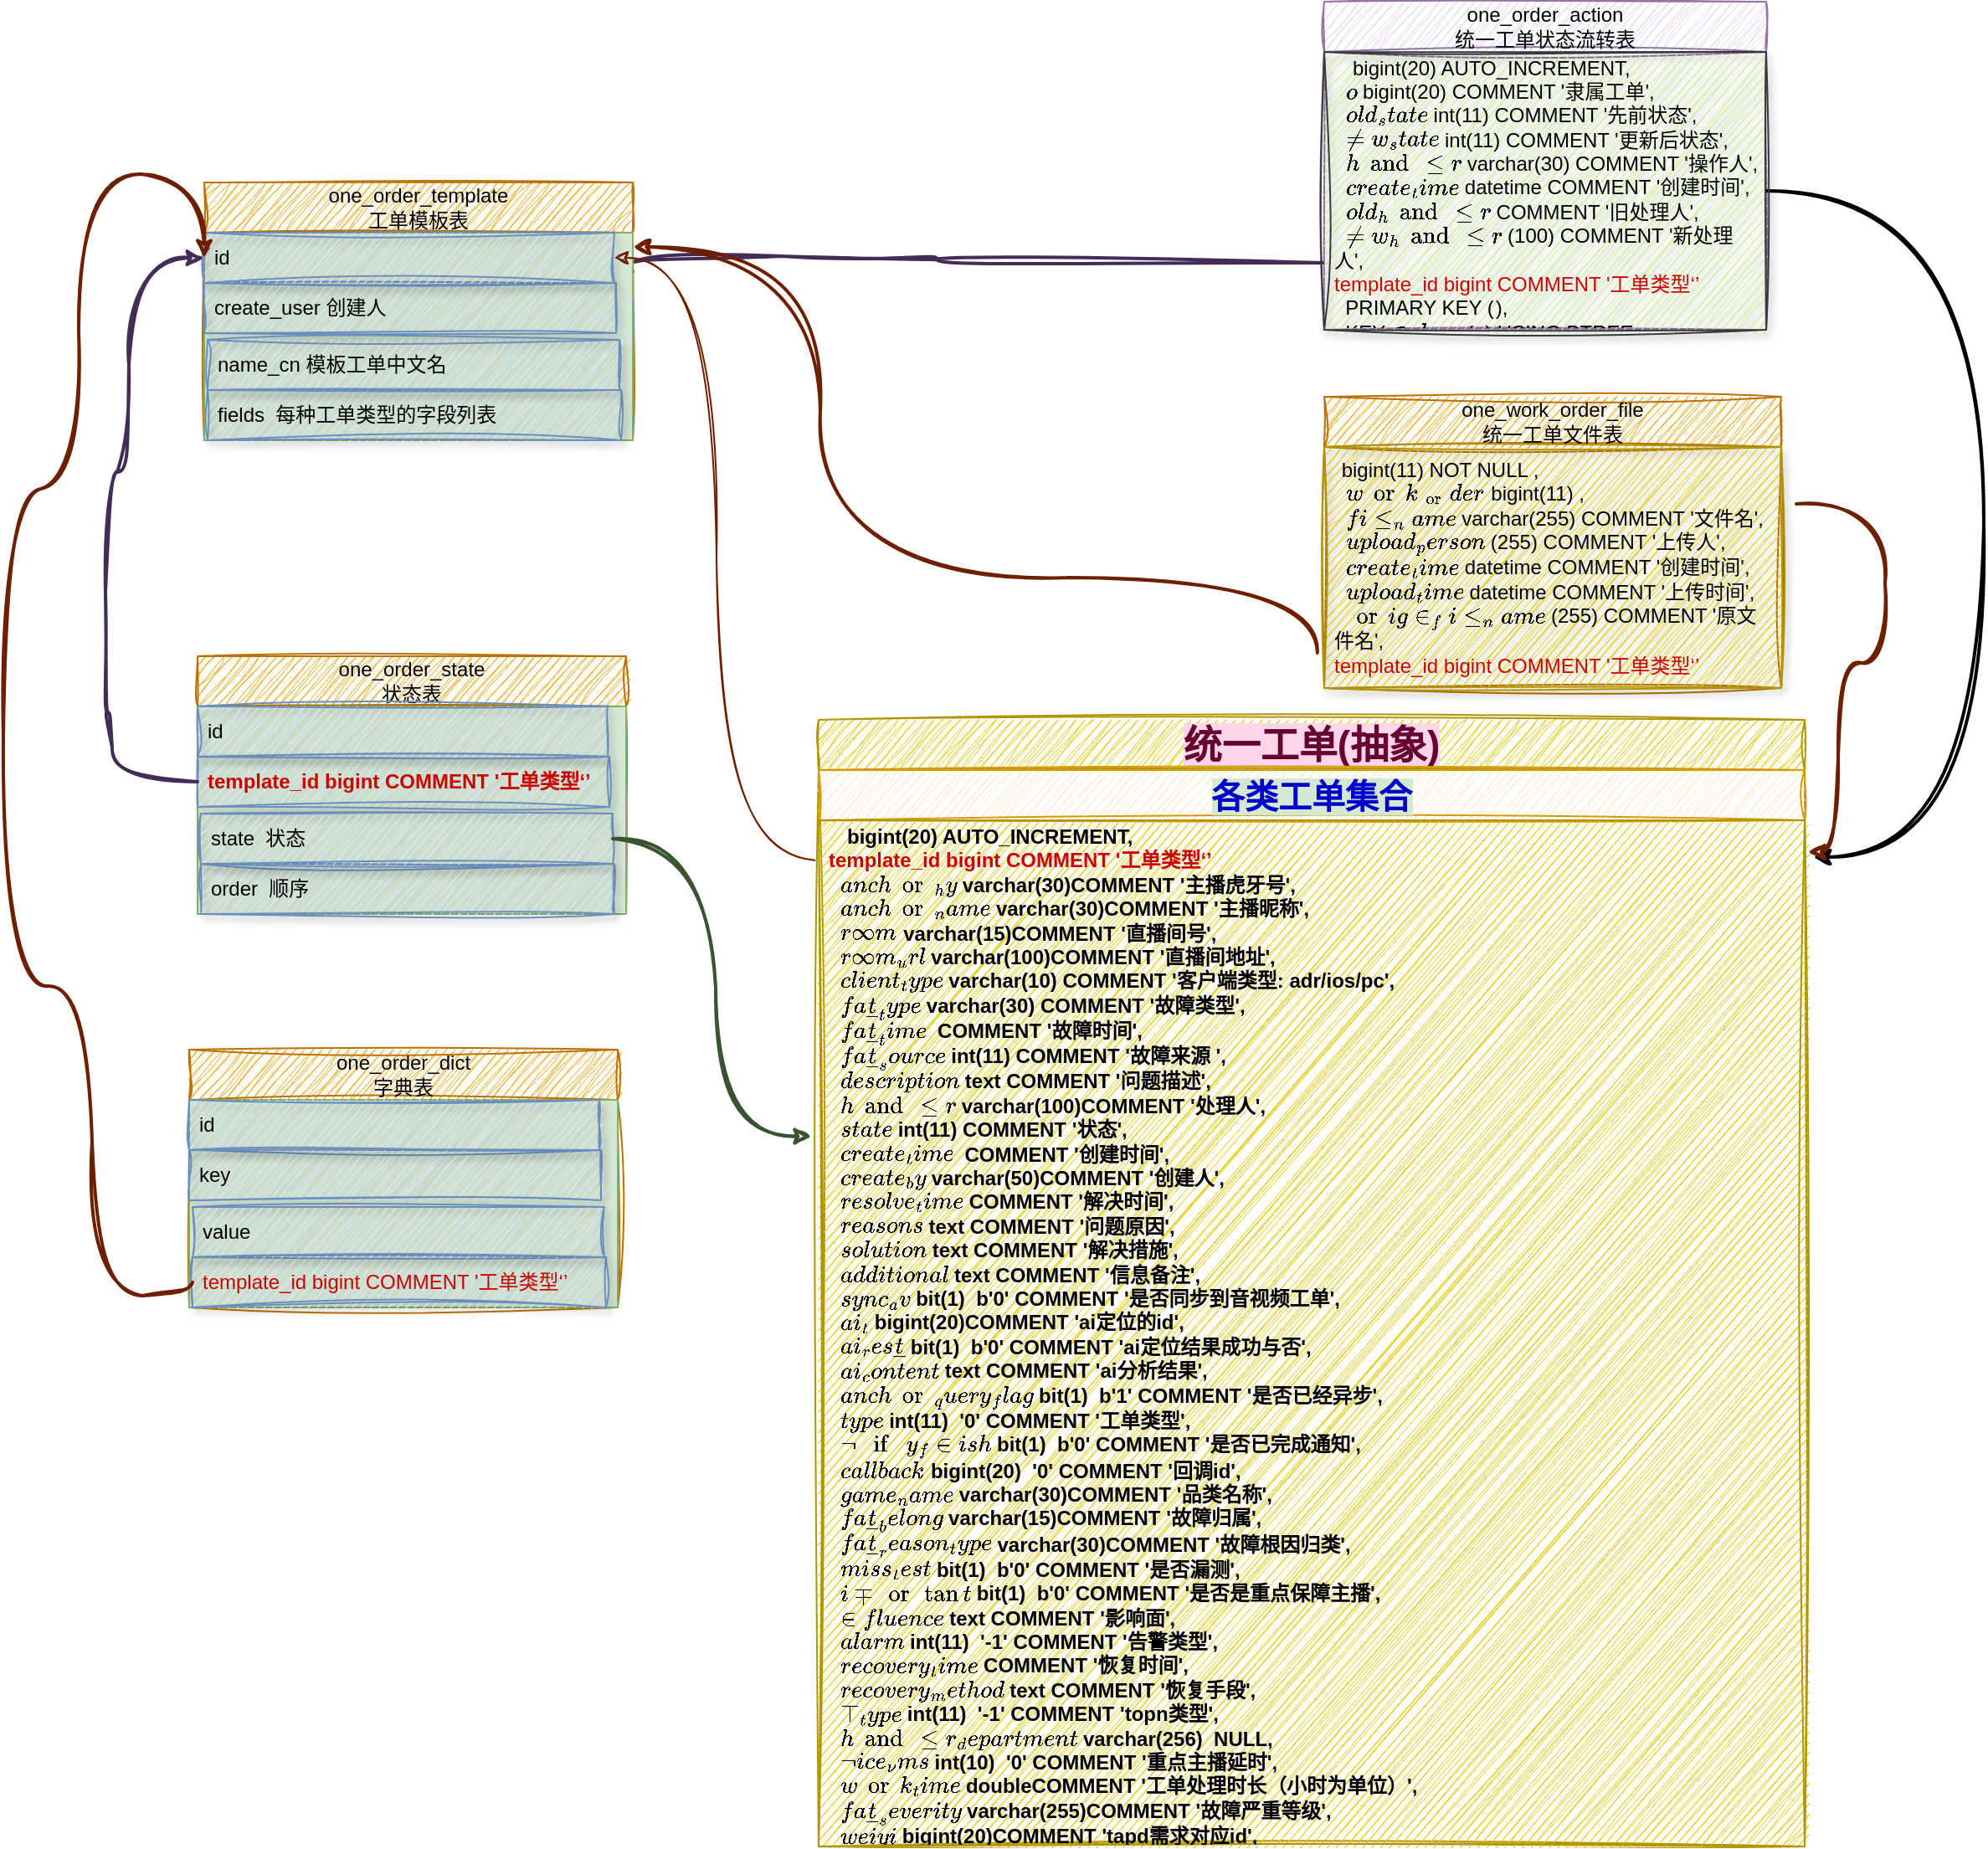 <mxfile version="21.3.6" type="github">
  <diagram name="第 1 页" id="loO8J_f7rhpcHcMpDg0o">
    <mxGraphModel dx="2261" dy="1999" grid="0" gridSize="10" guides="1" tooltips="1" connect="1" arrows="1" fold="1" page="1" pageScale="1" pageWidth="827" pageHeight="1169" math="0" shadow="0">
      <root>
        <mxCell id="0" />
        <mxCell id="1" parent="0" />
        <mxCell id="DDXEKQqKeJ_g27bmDHw1-1" value="&lt;font color=&quot;#660033&quot; style=&quot;font-size: 23px; background-color: rgb(255, 214, 233);&quot;&gt;统一工单(抽象)&lt;/font&gt;" style="swimlane;fontStyle=1;childLayout=stackLayout;horizontal=1;startSize=30;horizontalStack=0;resizeParent=1;resizeParentMax=0;resizeLast=0;collapsible=1;marginBottom=0;whiteSpace=wrap;html=1;fillColor=#e3c800;strokeColor=#B09500;sketch=1;curveFitting=1;jiggle=2;fontColor=#000000;" parent="1" vertex="1">
          <mxGeometry x="249" y="277" width="589" height="673" as="geometry" />
        </mxCell>
        <mxCell id="DDXEKQqKeJ_g27bmDHw1-2" value="&lt;font color=&quot;#0000cc&quot; size=&quot;1&quot;&gt;&lt;b style=&quot;font-size: 20px; background-color: rgb(213, 232, 212);&quot;&gt;各类工单集合&lt;/b&gt;&lt;/font&gt;" style="text;strokeColor=#d79b00;fillColor=#ffe6cc;align=center;verticalAlign=middle;spacingLeft=4;spacingRight=4;overflow=hidden;points=[[0,0.5],[1,0.5]];portConstraint=eastwest;rotatable=0;whiteSpace=wrap;html=1;sketch=1;curveFitting=1;jiggle=2;" parent="DDXEKQqKeJ_g27bmDHw1-1" vertex="1">
          <mxGeometry y="30" width="589" height="30" as="geometry" />
        </mxCell>
        <mxCell id="DDXEKQqKeJ_g27bmDHw1-4" value="&lt;div&gt;&amp;nbsp; `id` bigint(20) AUTO_INCREMENT,&lt;/div&gt;&lt;font style=&quot;border-color: var(--border-color);&quot; color=&quot;#cc0000&quot;&gt;template_id bigint COMMENT &#39;工单类型‘’&amp;nbsp;&lt;/font&gt;&lt;div&gt;&lt;span style=&quot;background-color: initial;&quot;&gt;&amp;nbsp; `anchor_hyid` varchar(30)COMMENT &#39;主播虎牙号&#39;,&lt;/span&gt;&lt;br&gt;&lt;/div&gt;&lt;div&gt;&amp;nbsp; `anchor_name` varchar(30)COMMENT &#39;主播昵称&#39;,&lt;/div&gt;&lt;div&gt;&amp;nbsp; `room_id` varchar(15)COMMENT &#39;直播间号&#39;,&lt;/div&gt;&lt;div&gt;&amp;nbsp; `room_url` varchar(100)COMMENT &#39;直播间地址&#39;,&lt;/div&gt;&lt;div&gt;&amp;nbsp; `client_type` varchar(10) COMMENT &#39;客户端类型: adr/ios/pc&#39;,&lt;/div&gt;&lt;div&gt;&amp;nbsp; `fault_type` varchar(30) COMMENT &#39;故障类型&#39;,&lt;/div&gt;&lt;div&gt;&amp;nbsp; `fault_time`&amp;nbsp; COMMENT &#39;故障时间&#39;,&lt;/div&gt;&lt;div&gt;&amp;nbsp; `fault_source` int(11) COMMENT &#39;故障来源 &#39;,&lt;/div&gt;&lt;div&gt;&amp;nbsp; `description` text COMMENT &#39;问题描述&#39;,&lt;/div&gt;&lt;div&gt;&amp;nbsp; `handler` varchar(100)COMMENT &#39;处理人&#39;,&lt;/div&gt;&lt;div&gt;&amp;nbsp; `state` int(11) COMMENT &#39;状态&#39;,&lt;/div&gt;&lt;div&gt;&amp;nbsp; `create_time`&amp;nbsp; COMMENT &#39;创建时间&#39;,&lt;/div&gt;&lt;div&gt;&amp;nbsp; `create_by` varchar(50)COMMENT &#39;创建人&#39;,&lt;/div&gt;&lt;div&gt;&amp;nbsp; `resolve_time` COMMENT &#39;解决时间&#39;,&lt;/div&gt;&lt;div&gt;&amp;nbsp; `reasons` text COMMENT &#39;问题原因&#39;,&lt;/div&gt;&lt;div&gt;&amp;nbsp; `solution` text COMMENT &#39;解决措施&#39;,&lt;/div&gt;&lt;div&gt;&amp;nbsp; `additional` text COMMENT &#39;信息备注&#39;,&lt;/div&gt;&lt;div&gt;&amp;nbsp; `sync_av` bit(1)&amp;nbsp; b&#39;0&#39; COMMENT &#39;是否同步到音视频工单&#39;,&lt;/div&gt;&lt;div&gt;&amp;nbsp; `ai_tid` bigint(20)COMMENT &#39;ai定位的id&#39;,&lt;/div&gt;&lt;div&gt;&amp;nbsp; `ai_result` bit(1)&amp;nbsp; b&#39;0&#39; COMMENT &#39;ai定位结果成功与否&#39;,&lt;/div&gt;&lt;div&gt;&amp;nbsp; `ai_content` text COMMENT &#39;ai分析结果&#39;,&lt;/div&gt;&lt;div&gt;&amp;nbsp; `anchor_query_flag` bit(1)&amp;nbsp; b&#39;1&#39; COMMENT &#39;是否已经异步&#39;,&lt;/div&gt;&lt;div&gt;&amp;nbsp; `type` int(11)&amp;nbsp; &#39;0&#39; COMMENT &#39;工单类型&#39;,&lt;/div&gt;&lt;div&gt;&amp;nbsp; `notify_finish` bit(1)&amp;nbsp; b&#39;0&#39; COMMENT &#39;是否已完成通知&#39;,&lt;/div&gt;&lt;div&gt;&amp;nbsp; `callback_id` bigint(20)&amp;nbsp; &#39;0&#39; COMMENT &#39;回调id&#39;,&lt;/div&gt;&lt;div&gt;&amp;nbsp; `game_name` varchar(30)COMMENT &#39;品类名称&#39;,&lt;/div&gt;&lt;div&gt;&amp;nbsp; `fault_belong` varchar(15)COMMENT &#39;故障归属&#39;,&lt;/div&gt;&lt;div&gt;&amp;nbsp; `fault_reason_type` varchar(30)COMMENT &#39;故障根因归类&#39;,&lt;/div&gt;&lt;div&gt;&amp;nbsp; `miss_test` bit(1)&amp;nbsp; b&#39;0&#39; COMMENT &#39;是否漏测&#39;,&lt;/div&gt;&lt;div&gt;&amp;nbsp; `important` bit(1)&amp;nbsp; b&#39;0&#39; COMMENT &#39;是否是重点保障主播&#39;,&lt;/div&gt;&lt;div&gt;&amp;nbsp; `influence` text COMMENT &#39;影响面&#39;,&lt;/div&gt;&lt;div&gt;&amp;nbsp; `alarm` int(11)&amp;nbsp; &#39;-1&#39; COMMENT &#39;告警类型&#39;,&lt;/div&gt;&lt;div&gt;&amp;nbsp; `recovery_time` COMMENT &#39;恢复时间&#39;,&lt;/div&gt;&lt;div&gt;&amp;nbsp; `recovery_method` text COMMENT &#39;恢复手段&#39;,&lt;/div&gt;&lt;div&gt;&amp;nbsp; `top_type` int(11)&amp;nbsp; &#39;-1&#39; COMMENT &#39;topn类型&#39;,&lt;/div&gt;&lt;div&gt;&amp;nbsp; `handler_department` varchar(256)&amp;nbsp; NULL,&lt;/div&gt;&lt;div&gt;&amp;nbsp; `notice_nums` int(10)&amp;nbsp; &#39;0&#39; COMMENT &#39;重点主播延时&#39;,&lt;/div&gt;&lt;div&gt;&amp;nbsp; `work_time` doubleCOMMENT &#39;工单处理时长（小时为单位）&#39;,&lt;/div&gt;&lt;div&gt;&amp;nbsp; `fault_severity` varchar(255)COMMENT &#39;故障严重等级&#39;,&lt;/div&gt;&lt;div&gt;&amp;nbsp; `weiyiid` bigint(20)COMMENT &#39;tapd需求对应id&#39;,&lt;/div&gt;&lt;div&gt;&amp;nbsp; `biz_type` int(11)&amp;nbsp; NULL,&lt;/div&gt;&lt;div&gt;&amp;nbsp; `main_tips` varchar(400)COMMENT &#39;主报表链接&#39;,&lt;/div&gt;&lt;div&gt;&amp;nbsp; `sub_tips` varchar(400)COMMENT &#39;子报表链接&#39;,&lt;/div&gt;&lt;div&gt;&amp;nbsp; `context` text COMMENT &#39;告警上下文(音视频推送进来)&#39;,&lt;/div&gt;&lt;div&gt;&amp;nbsp; `feedback_nums` int(11)&amp;nbsp; &#39;0&#39; COMMENT &#39;反馈数量/人数&#39;,&lt;/div&gt;&lt;div&gt;&amp;nbsp; `user_feedback_time`&amp;nbsp; COMMENT &#39;用户反馈时间&#39;,&lt;/div&gt;&lt;div&gt;&amp;nbsp; `assistant_feedback_time`&amp;nbsp; COMMENT &#39;客服反馈时间&#39;,&lt;/div&gt;&lt;div&gt;&amp;nbsp; `affect_business` varchar(200)COMMENT &#39;影响业务&#39;,&lt;/div&gt;&lt;div&gt;&amp;nbsp; `response_time` COMMENT &#39;响应时间&#39;,&lt;/div&gt;&lt;div&gt;&amp;nbsp; `happen_start_time` COMMENT &#39;多发故障起始时间&#39;,&lt;/div&gt;&lt;div&gt;&amp;nbsp; `happen_end_time` COMMENT &#39;多发故障结束时间&#39;,&lt;/div&gt;&lt;div&gt;&amp;nbsp; `dept` varchar(50) COMMENT &#39;部门&#39;,&lt;/div&gt;&lt;div&gt;&amp;nbsp; `group_name` varchar(50) COMMENT &#39;组名&#39;,&lt;/div&gt;&lt;div&gt;&amp;nbsp; `persons` varchar(1000) COMMENT &#39;值班人员列表, 逗号分隔&#39;,&lt;/div&gt;&lt;div&gt;&amp;nbsp; `schedule_type` int(11)&amp;nbsp; &#39;0&#39; COMMENT &#39;排班方式&#39;,&lt;/div&gt;&lt;div&gt;&amp;nbsp; `wxg_robot_sdk` varchar(500)COMMENT &#39;微信群机器人&#39;,&lt;/div&gt;&lt;div&gt;&amp;nbsp; `category` varchar(200) COMMENT &#39;品类名称&#39;,&lt;/div&gt;&lt;div&gt;&amp;nbsp; `activity_name` varchar(200) COMMENT &#39;活动名称&#39;,&lt;/div&gt;&lt;div&gt;&amp;nbsp; `feedback_time` COMMENT &#39;反馈时间&#39;,&lt;/div&gt;&lt;div&gt;&amp;nbsp; `modify_time` COMMENT &#39;修改时间&#39;,&lt;/div&gt;" style="text;strokeColor=#B09500;fillColor=#e3c800;align=left;verticalAlign=middle;spacingLeft=4;spacingRight=4;overflow=hidden;points=[[0,0.5],[1,0.5]];portConstraint=eastwest;rotatable=0;whiteSpace=wrap;html=1;sketch=1;curveFitting=1;jiggle=2;fontColor=#000000;fontStyle=1" parent="DDXEKQqKeJ_g27bmDHw1-1" vertex="1">
          <mxGeometry y="60" width="589" height="613" as="geometry" />
        </mxCell>
        <mxCell id="DDXEKQqKeJ_g27bmDHw1-35" value="one_order_state&lt;br&gt;状态表" style="swimlane;fontStyle=0;childLayout=stackLayout;horizontal=1;startSize=30;horizontalStack=0;resizeParent=1;resizeParentMax=0;resizeLast=0;collapsible=1;marginBottom=0;whiteSpace=wrap;html=1;sketch=1;curveFitting=1;jiggle=2;fillColor=#f0a30a;fontColor=#000000;strokeColor=#BD7000;movable=1;resizable=1;rotatable=1;deletable=1;editable=1;locked=0;connectable=1;container=0;" parent="1" vertex="1">
          <mxGeometry x="-122" y="239" width="256" height="154" as="geometry" />
        </mxCell>
        <mxCell id="DDXEKQqKeJ_g27bmDHw1-44" value="" style="group;fillColor=#d5e8d4;strokeColor=#82b366;" parent="DDXEKQqKeJ_g27bmDHw1-35" vertex="1" connectable="0">
          <mxGeometry y="30" width="256" height="124" as="geometry" />
        </mxCell>
        <mxCell id="DDXEKQqKeJ_g27bmDHw1-43" value="order&amp;nbsp; 顺序" style="text;strokeColor=#6c8ebf;fillColor=#dae8fc;align=left;verticalAlign=middle;spacingLeft=4;spacingRight=4;overflow=hidden;points=[[0,0.5],[1,0.5]];portConstraint=eastwest;rotatable=0;whiteSpace=wrap;html=1;sketch=1;curveFitting=1;jiggle=2;shadow=1;" parent="DDXEKQqKeJ_g27bmDHw1-44" vertex="1">
          <mxGeometry x="2" y="94" width="247" height="30" as="geometry" />
        </mxCell>
        <mxCell id="DDXEKQqKeJ_g27bmDHw1-37" value="&lt;b&gt;&lt;font color=&quot;#cc0000&quot;&gt;template_id bigint COMMENT &#39;工单类型‘’&amp;nbsp;&lt;/font&gt;&lt;/b&gt;" style="text;strokeColor=#6c8ebf;fillColor=#dae8fc;align=left;verticalAlign=middle;spacingLeft=4;spacingRight=4;overflow=hidden;points=[[0,0.5],[1,0.5]];portConstraint=eastwest;rotatable=0;whiteSpace=wrap;html=1;sketch=1;curveFitting=1;jiggle=2;shadow=1;" parent="DDXEKQqKeJ_g27bmDHw1-44" vertex="1">
          <mxGeometry y="30" width="246" height="30" as="geometry" />
        </mxCell>
        <mxCell id="DDXEKQqKeJ_g27bmDHw1-38" value="state&amp;nbsp; 状态" style="text;strokeColor=#6c8ebf;fillColor=#dae8fc;align=left;verticalAlign=middle;spacingLeft=4;spacingRight=4;overflow=hidden;points=[[0,0.5],[1,0.5]];portConstraint=eastwest;rotatable=0;whiteSpace=wrap;html=1;sketch=1;curveFitting=1;jiggle=2;shadow=1;" parent="DDXEKQqKeJ_g27bmDHw1-44" vertex="1">
          <mxGeometry x="2" y="64" width="246" height="30" as="geometry" />
        </mxCell>
        <mxCell id="DDXEKQqKeJ_g27bmDHw1-36" value="id" style="text;strokeColor=#6c8ebf;fillColor=#dae8fc;align=left;verticalAlign=middle;spacingLeft=4;spacingRight=4;overflow=hidden;points=[[0,0.5],[1,0.5]];portConstraint=eastwest;rotatable=0;whiteSpace=wrap;html=1;sketch=1;curveFitting=1;jiggle=2;shadow=1;" parent="DDXEKQqKeJ_g27bmDHw1-44" vertex="1">
          <mxGeometry width="245" height="30" as="geometry" />
        </mxCell>
        <mxCell id="DDXEKQqKeJ_g27bmDHw1-39" value="one_order_action&lt;br&gt;统一工单状态流转表" style="swimlane;fontStyle=0;childLayout=stackLayout;horizontal=1;startSize=30;horizontalStack=0;resizeParent=1;resizeParentMax=0;resizeLast=0;collapsible=1;marginBottom=0;whiteSpace=wrap;html=1;sketch=1;curveFitting=1;jiggle=2;fillColor=#e1d5e7;strokeColor=#9673a6;" parent="1" vertex="1">
          <mxGeometry x="551" y="-152" width="264" height="196" as="geometry" />
        </mxCell>
        <mxCell id="St-OOA5hJc_-iNM7Ovjj-2" style="edgeStyle=orthogonalEdgeStyle;rounded=0;orthogonalLoop=1;jettySize=auto;html=1;curved=1;strokeWidth=2;sketch=1;curveFitting=1;jiggle=2;" edge="1" parent="DDXEKQqKeJ_g27bmDHw1-39" source="DDXEKQqKeJ_g27bmDHw1-40">
          <mxGeometry relative="1" as="geometry">
            <mxPoint x="292" y="511" as="targetPoint" />
            <Array as="points">
              <mxPoint x="394" y="113" />
              <mxPoint x="394" y="511" />
            </Array>
          </mxGeometry>
        </mxCell>
        <mxCell id="St-OOA5hJc_-iNM7Ovjj-3" style="edgeStyle=orthogonalEdgeStyle;rounded=0;orthogonalLoop=1;jettySize=auto;html=1;curved=1;strokeWidth=2;fillColor=#76608a;strokeColor=#432D57;exitX=-0.004;exitY=0.759;exitDx=0;exitDy=0;exitPerimeter=0;sketch=1;curveFitting=1;jiggle=2;" edge="1" parent="DDXEKQqKeJ_g27bmDHw1-39" source="DDXEKQqKeJ_g27bmDHw1-40">
          <mxGeometry relative="1" as="geometry">
            <mxPoint x="-417" y="151" as="targetPoint" />
            <Array as="points">
              <mxPoint x="-231" y="156" />
              <mxPoint x="-231" y="152" />
            </Array>
          </mxGeometry>
        </mxCell>
        <mxCell id="DDXEKQqKeJ_g27bmDHw1-40" value="&lt;div&gt;&amp;nbsp; `id` bigint(20) AUTO_INCREMENT,&lt;/div&gt;&lt;div&gt;&amp;nbsp; `oid` bigint(20) COMMENT &#39;隶属工单&#39;,&lt;/div&gt;&lt;div&gt;&amp;nbsp; `old_state` int(11) COMMENT &#39;先前状态&#39;,&lt;/div&gt;&lt;div&gt;&amp;nbsp; `new_state` int(11) COMMENT &#39;更新后状态&#39;,&lt;/div&gt;&lt;div&gt;&amp;nbsp; `handler` varchar(30) COMMENT &#39;操作人&#39;,&lt;/div&gt;&lt;div&gt;&amp;nbsp; `create_time` datetime COMMENT &#39;创建时间&#39;,&lt;/div&gt;&lt;div&gt;&amp;nbsp; `old_handler` COMMENT &#39;旧处理人&#39;,&lt;/div&gt;&lt;div style=&quot;border-color: var(--border-color); font-style: normal; font-variant-ligatures: normal; font-variant-caps: normal; font-weight: 400; font-size: 12px; font-family: Helvetica;&quot;&gt;&amp;nbsp; `new_handler` (100) COMMENT &#39;新处理人&#39;,&lt;/div&gt;&lt;font style=&quot;border-color: var(--border-color);&quot; color=&quot;#cc0000&quot;&gt;template_id bigint COMMENT &#39;工单类型‘’&amp;nbsp;&lt;/font&gt;&lt;div style=&quot;border-color: var(--border-color); font-style: normal; font-variant-ligatures: normal; font-variant-caps: normal; font-size: 12px; font-family: Helvetica;&quot;&gt;&lt;span style=&quot;background-color: initial;&quot;&gt;&amp;nbsp; PRIMARY KEY (`id`),&lt;/span&gt;&lt;br&gt;&lt;/div&gt;&lt;div&gt;&amp;nbsp; KEY `index_oid` (`oid`) USING BTREE&lt;/div&gt;" style="text;strokeColor=#36393d;fillColor=#cdeb8b;align=left;verticalAlign=middle;spacingLeft=4;spacingRight=4;overflow=hidden;points=[[0,0.5],[1,0.5]];portConstraint=eastwest;rotatable=0;whiteSpace=wrap;html=1;sketch=1;curveFitting=1;jiggle=2;shadow=1;" parent="DDXEKQqKeJ_g27bmDHw1-39" vertex="1">
          <mxGeometry y="30" width="264" height="166" as="geometry" />
        </mxCell>
        <mxCell id="DDXEKQqKeJ_g27bmDHw1-48" value="one_work_order_file&lt;br&gt;统一工单文件表" style="swimlane;fontStyle=0;childLayout=stackLayout;horizontal=1;startSize=30;horizontalStack=0;resizeParent=1;resizeParentMax=0;resizeLast=0;collapsible=1;marginBottom=0;whiteSpace=wrap;html=1;sketch=1;curveFitting=1;jiggle=2;fillColor=#f0a30a;fontColor=#000000;strokeColor=#BD7000;" parent="1" vertex="1">
          <mxGeometry x="551" y="84" width="273" height="174" as="geometry" />
        </mxCell>
        <mxCell id="DDXEKQqKeJ_g27bmDHw1-49" value="&lt;div&gt;`id` bigint(11) NOT NULL ,&lt;/div&gt;&lt;div&gt;&amp;nbsp; `work_order_id` bigint(11) ,&lt;/div&gt;&lt;div&gt;&amp;nbsp; `file_name` varchar(255) COMMENT &#39;文件名&#39;,&lt;/div&gt;&lt;div&gt;&amp;nbsp; `upload_person` (255) COMMENT &#39;上传人&#39;,&lt;/div&gt;&lt;div&gt;&amp;nbsp; `create_time` datetime COMMENT &#39;创建时间&#39;,&lt;/div&gt;&lt;div&gt;&amp;nbsp; `upload_time` datetime COMMENT &#39;上传时间&#39;,&lt;/div&gt;&lt;div&gt;&amp;nbsp; `origin_file_name` (255) COMMENT &#39;原文件名&#39;,&lt;/div&gt;&lt;div&gt;&lt;div style=&quot;border-color: var(--border-color); font-style: normal; font-variant-ligatures: normal; font-variant-caps: normal; font-weight: 400; font-size: 12px; font-family: Helvetica;&quot;&gt;&lt;font style=&quot;border-color: var(--border-color);&quot; color=&quot;#cc0000&quot;&gt;template_id bigint COMMENT &#39;工单类型‘’&amp;nbsp;&lt;/font&gt;&lt;br&gt;&lt;/div&gt;&lt;/div&gt;" style="text;strokeColor=#B09500;fillColor=#e3c800;align=left;verticalAlign=middle;spacingLeft=4;spacingRight=4;overflow=hidden;points=[[0,0.5],[1,0.5]];portConstraint=eastwest;rotatable=0;whiteSpace=wrap;html=1;sketch=1;curveFitting=1;jiggle=2;shadow=1;fontColor=#000000;" parent="DDXEKQqKeJ_g27bmDHw1-48" vertex="1">
          <mxGeometry y="30" width="273" height="144" as="geometry" />
        </mxCell>
        <mxCell id="DDXEKQqKeJ_g27bmDHw1-65" value="one_order_template&lt;br&gt;工单模板表" style="swimlane;fontStyle=0;childLayout=stackLayout;horizontal=1;startSize=30;horizontalStack=0;resizeParent=1;resizeParentMax=0;resizeLast=0;collapsible=1;marginBottom=0;whiteSpace=wrap;html=1;sketch=1;curveFitting=1;jiggle=2;fillColor=#f0a30a;fontColor=#000000;strokeColor=#BD7000;movable=1;resizable=1;rotatable=1;deletable=1;editable=1;locked=0;connectable=1;container=0;" parent="1" vertex="1">
          <mxGeometry x="-118" y="-44" width="256" height="154" as="geometry" />
        </mxCell>
        <mxCell id="DDXEKQqKeJ_g27bmDHw1-66" value="" style="group;fillColor=#d5e8d4;strokeColor=#82b366;" parent="DDXEKQqKeJ_g27bmDHw1-65" vertex="1" connectable="0">
          <mxGeometry y="30" width="256" height="124" as="geometry" />
        </mxCell>
        <mxCell id="DDXEKQqKeJ_g27bmDHw1-67" value="fields&amp;nbsp; 每种工单类型的字段列表" style="text;strokeColor=#6c8ebf;fillColor=#dae8fc;align=left;verticalAlign=middle;spacingLeft=4;spacingRight=4;overflow=hidden;points=[[0,0.5],[1,0.5]];portConstraint=eastwest;rotatable=0;whiteSpace=wrap;html=1;sketch=1;curveFitting=1;jiggle=2;shadow=1;" parent="DDXEKQqKeJ_g27bmDHw1-66" vertex="1">
          <mxGeometry x="2" y="94" width="247" height="30" as="geometry" />
        </mxCell>
        <mxCell id="DDXEKQqKeJ_g27bmDHw1-68" value="create_user 创建人" style="text;strokeColor=#6c8ebf;fillColor=#dae8fc;align=left;verticalAlign=middle;spacingLeft=4;spacingRight=4;overflow=hidden;points=[[0,0.5],[1,0.5]];portConstraint=eastwest;rotatable=0;whiteSpace=wrap;html=1;sketch=1;curveFitting=1;jiggle=2;shadow=1;" parent="DDXEKQqKeJ_g27bmDHw1-66" vertex="1">
          <mxGeometry y="30" width="246" height="30" as="geometry" />
        </mxCell>
        <mxCell id="DDXEKQqKeJ_g27bmDHw1-69" value="name_cn 模板工单中文名" style="text;strokeColor=#6c8ebf;fillColor=#dae8fc;align=left;verticalAlign=middle;spacingLeft=4;spacingRight=4;overflow=hidden;points=[[0,0.5],[1,0.5]];portConstraint=eastwest;rotatable=0;whiteSpace=wrap;html=1;sketch=1;curveFitting=1;jiggle=2;shadow=1;" parent="DDXEKQqKeJ_g27bmDHw1-66" vertex="1">
          <mxGeometry x="2" y="64" width="246" height="30" as="geometry" />
        </mxCell>
        <mxCell id="DDXEKQqKeJ_g27bmDHw1-70" value="id" style="text;strokeColor=#6c8ebf;fillColor=#dae8fc;align=left;verticalAlign=middle;spacingLeft=4;spacingRight=4;overflow=hidden;points=[[0,0.5],[1,0.5]];portConstraint=eastwest;rotatable=0;whiteSpace=wrap;html=1;sketch=1;curveFitting=1;jiggle=2;shadow=1;" parent="DDXEKQqKeJ_g27bmDHw1-66" vertex="1">
          <mxGeometry width="245" height="30" as="geometry" />
        </mxCell>
        <mxCell id="DDXEKQqKeJ_g27bmDHw1-76" style="edgeStyle=orthogonalEdgeStyle;rounded=0;orthogonalLoop=1;jettySize=auto;html=1;entryX=1;entryY=0.5;entryDx=0;entryDy=0;exitX=-0.004;exitY=0.039;exitDx=0;exitDy=0;exitPerimeter=0;fillColor=#a0522d;strokeColor=#6D1F00;curved=1;sketch=1;curveFitting=1;jiggle=2;" parent="1" source="DDXEKQqKeJ_g27bmDHw1-4" target="DDXEKQqKeJ_g27bmDHw1-70" edge="1">
          <mxGeometry relative="1" as="geometry" />
        </mxCell>
        <mxCell id="DDXEKQqKeJ_g27bmDHw1-77" style="edgeStyle=orthogonalEdgeStyle;rounded=0;orthogonalLoop=1;jettySize=auto;html=1;curved=1;strokeWidth=2;sketch=1;curveFitting=1;jiggle=2;fillColor=#76608a;strokeColor=#432D57;entryX=0;entryY=0.5;entryDx=0;entryDy=0;exitX=0;exitY=0.5;exitDx=0;exitDy=0;" parent="1" source="DDXEKQqKeJ_g27bmDHw1-37" target="DDXEKQqKeJ_g27bmDHw1-70" edge="1">
          <mxGeometry relative="1" as="geometry">
            <mxPoint x="-168" y="171" as="targetPoint" />
            <Array as="points">
              <mxPoint x="-173" y="314" />
              <mxPoint x="-173" y="273" />
              <mxPoint x="-177" y="273" />
              <mxPoint x="-177" y="129" />
              <mxPoint x="-163" y="129" />
              <mxPoint x="-163" y="1" />
            </Array>
          </mxGeometry>
        </mxCell>
        <mxCell id="DDXEKQqKeJ_g27bmDHw1-78" style="edgeStyle=orthogonalEdgeStyle;rounded=0;orthogonalLoop=1;jettySize=auto;html=1;entryX=-0.007;entryY=0.308;entryDx=0;entryDy=0;entryPerimeter=0;curved=1;fillColor=#6d8764;strokeColor=#3A5431;strokeWidth=2;sketch=1;curveFitting=1;jiggle=2;" parent="1" source="DDXEKQqKeJ_g27bmDHw1-38" target="DDXEKQqKeJ_g27bmDHw1-4" edge="1">
          <mxGeometry relative="1" as="geometry" />
        </mxCell>
        <mxCell id="DDXEKQqKeJ_g27bmDHw1-79" value="one_order_dict&lt;br&gt;字典表" style="swimlane;fontStyle=0;childLayout=stackLayout;horizontal=1;startSize=30;horizontalStack=0;resizeParent=1;resizeParentMax=0;resizeLast=0;collapsible=1;marginBottom=0;whiteSpace=wrap;html=1;sketch=1;curveFitting=1;jiggle=2;fillColor=#f0a30a;fontColor=#000000;strokeColor=#BD7000;movable=1;resizable=1;rotatable=1;deletable=1;editable=1;locked=0;connectable=1;container=0;" parent="1" vertex="1">
          <mxGeometry x="-127" y="474" width="256" height="154" as="geometry" />
        </mxCell>
        <mxCell id="DDXEKQqKeJ_g27bmDHw1-80" value="" style="group;fillColor=#d5e8d4;strokeColor=#82b366;" parent="DDXEKQqKeJ_g27bmDHw1-79" vertex="1" connectable="0">
          <mxGeometry y="30" width="256" height="124" as="geometry" />
        </mxCell>
        <mxCell id="DDXEKQqKeJ_g27bmDHw1-81" value="&lt;font style=&quot;border-color: var(--border-color);&quot; color=&quot;#cc0000&quot;&gt;template_id bigint COMMENT &#39;工单类型‘’&amp;nbsp;&lt;/font&gt;" style="text;strokeColor=#6c8ebf;fillColor=#dae8fc;align=left;verticalAlign=middle;spacingLeft=4;spacingRight=4;overflow=hidden;points=[[0,0.5],[1,0.5]];portConstraint=eastwest;rotatable=0;whiteSpace=wrap;html=1;sketch=1;curveFitting=1;jiggle=2;shadow=1;" parent="DDXEKQqKeJ_g27bmDHw1-80" vertex="1">
          <mxGeometry x="2" y="94" width="247" height="30" as="geometry" />
        </mxCell>
        <mxCell id="DDXEKQqKeJ_g27bmDHw1-82" value="key" style="text;strokeColor=#6c8ebf;fillColor=#dae8fc;align=left;verticalAlign=middle;spacingLeft=4;spacingRight=4;overflow=hidden;points=[[0,0.5],[1,0.5]];portConstraint=eastwest;rotatable=0;whiteSpace=wrap;html=1;sketch=1;curveFitting=1;jiggle=2;shadow=1;" parent="DDXEKQqKeJ_g27bmDHw1-80" vertex="1">
          <mxGeometry y="30" width="246" height="30" as="geometry" />
        </mxCell>
        <mxCell id="DDXEKQqKeJ_g27bmDHw1-83" value="value" style="text;strokeColor=#6c8ebf;fillColor=#dae8fc;align=left;verticalAlign=middle;spacingLeft=4;spacingRight=4;overflow=hidden;points=[[0,0.5],[1,0.5]];portConstraint=eastwest;rotatable=0;whiteSpace=wrap;html=1;sketch=1;curveFitting=1;jiggle=2;shadow=1;" parent="DDXEKQqKeJ_g27bmDHw1-80" vertex="1">
          <mxGeometry x="2" y="64" width="246" height="30" as="geometry" />
        </mxCell>
        <mxCell id="DDXEKQqKeJ_g27bmDHw1-84" value="id" style="text;strokeColor=#6c8ebf;fillColor=#dae8fc;align=left;verticalAlign=middle;spacingLeft=4;spacingRight=4;overflow=hidden;points=[[0,0.5],[1,0.5]];portConstraint=eastwest;rotatable=0;whiteSpace=wrap;html=1;sketch=1;curveFitting=1;jiggle=2;shadow=1;" parent="DDXEKQqKeJ_g27bmDHw1-80" vertex="1">
          <mxGeometry width="245" height="30" as="geometry" />
        </mxCell>
        <mxCell id="DDXEKQqKeJ_g27bmDHw1-85" style="edgeStyle=orthogonalEdgeStyle;rounded=0;orthogonalLoop=1;jettySize=auto;html=1;strokeWidth=2;fillColor=#a0522d;strokeColor=#6D1F00;curved=1;sketch=1;curveFitting=1;jiggle=2;entryX=0;entryY=0.5;entryDx=0;entryDy=0;exitX=0;exitY=0.5;exitDx=0;exitDy=0;" parent="1" source="DDXEKQqKeJ_g27bmDHw1-81" edge="1" target="DDXEKQqKeJ_g27bmDHw1-70">
          <mxGeometry relative="1" as="geometry">
            <mxPoint x="-153" y="183" as="targetPoint" />
            <Array as="points">
              <mxPoint x="-125" y="621" />
              <mxPoint x="-185" y="621" />
              <mxPoint x="-185" y="436" />
              <mxPoint x="-238" y="436" />
              <mxPoint x="-238" y="139" />
              <mxPoint x="-193" y="139" />
              <mxPoint x="-193" y="-49" />
              <mxPoint x="-118" y="-49" />
            </Array>
          </mxGeometry>
        </mxCell>
        <mxCell id="St-OOA5hJc_-iNM7Ovjj-1" style="edgeStyle=orthogonalEdgeStyle;rounded=0;orthogonalLoop=1;jettySize=auto;html=1;curved=1;entryX=1.003;entryY=0.031;entryDx=0;entryDy=0;entryPerimeter=0;strokeWidth=2;fillColor=#a0522d;strokeColor=#6D1F00;sketch=1;curveFitting=1;jiggle=2;" edge="1" parent="1" target="DDXEKQqKeJ_g27bmDHw1-4">
          <mxGeometry relative="1" as="geometry">
            <mxPoint x="859" y="349" as="targetPoint" />
            <mxPoint x="833" y="148" as="sourcePoint" />
            <Array as="points">
              <mxPoint x="886" y="148" />
              <mxPoint x="886" y="243" />
              <mxPoint x="858" y="243" />
              <mxPoint x="858" y="356" />
            </Array>
          </mxGeometry>
        </mxCell>
        <mxCell id="St-OOA5hJc_-iNM7Ovjj-4" style="edgeStyle=orthogonalEdgeStyle;rounded=0;orthogonalLoop=1;jettySize=auto;html=1;strokeWidth=2;fillColor=#a0522d;strokeColor=#6D1F00;curved=1;sketch=1;curveFitting=1;jiggle=2;exitX=-0.015;exitY=0.854;exitDx=0;exitDy=0;exitPerimeter=0;entryX=1;entryY=0.25;entryDx=0;entryDy=0;" edge="1" parent="1" source="DDXEKQqKeJ_g27bmDHw1-49" target="DDXEKQqKeJ_g27bmDHw1-65">
          <mxGeometry relative="1" as="geometry">
            <mxPoint x="249" y="23" as="targetPoint" />
            <Array as="points">
              <mxPoint x="547" y="192" />
              <mxPoint x="250" y="192" />
              <mxPoint x="250" y="-5" />
            </Array>
          </mxGeometry>
        </mxCell>
      </root>
    </mxGraphModel>
  </diagram>
</mxfile>
